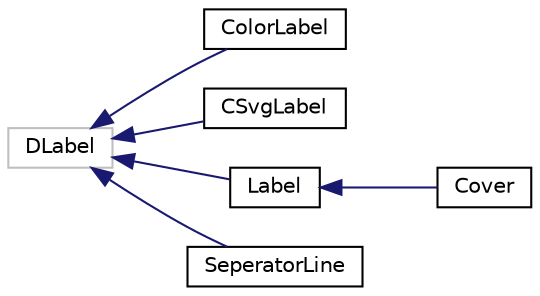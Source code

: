 digraph "类继承关系图"
{
  edge [fontname="Helvetica",fontsize="10",labelfontname="Helvetica",labelfontsize="10"];
  node [fontname="Helvetica",fontsize="10",shape=record];
  rankdir="LR";
  Node2833 [label="DLabel",height=0.2,width=0.4,color="grey75", fillcolor="white", style="filled"];
  Node2833 -> Node0 [dir="back",color="midnightblue",fontsize="10",style="solid",fontname="Helvetica"];
  Node0 [label="ColorLabel",height=0.2,width=0.4,color="black", fillcolor="white", style="filled",URL="$class_color_label.html"];
  Node2833 -> Node2835 [dir="back",color="midnightblue",fontsize="10",style="solid",fontname="Helvetica"];
  Node2835 [label="CSvgLabel",height=0.2,width=0.4,color="black", fillcolor="white", style="filled",URL="$class_c_svg_label.html"];
  Node2833 -> Node2836 [dir="back",color="midnightblue",fontsize="10",style="solid",fontname="Helvetica"];
  Node2836 [label="Label",height=0.2,width=0.4,color="black", fillcolor="white", style="filled",URL="$class_label.html"];
  Node2836 -> Node2837 [dir="back",color="midnightblue",fontsize="10",style="solid",fontname="Helvetica"];
  Node2837 [label="Cover",height=0.2,width=0.4,color="black", fillcolor="white", style="filled",URL="$class_cover.html"];
  Node2833 -> Node2838 [dir="back",color="midnightblue",fontsize="10",style="solid",fontname="Helvetica"];
  Node2838 [label="SeperatorLine",height=0.2,width=0.4,color="black", fillcolor="white", style="filled",URL="$class_seperator_line.html"];
}
